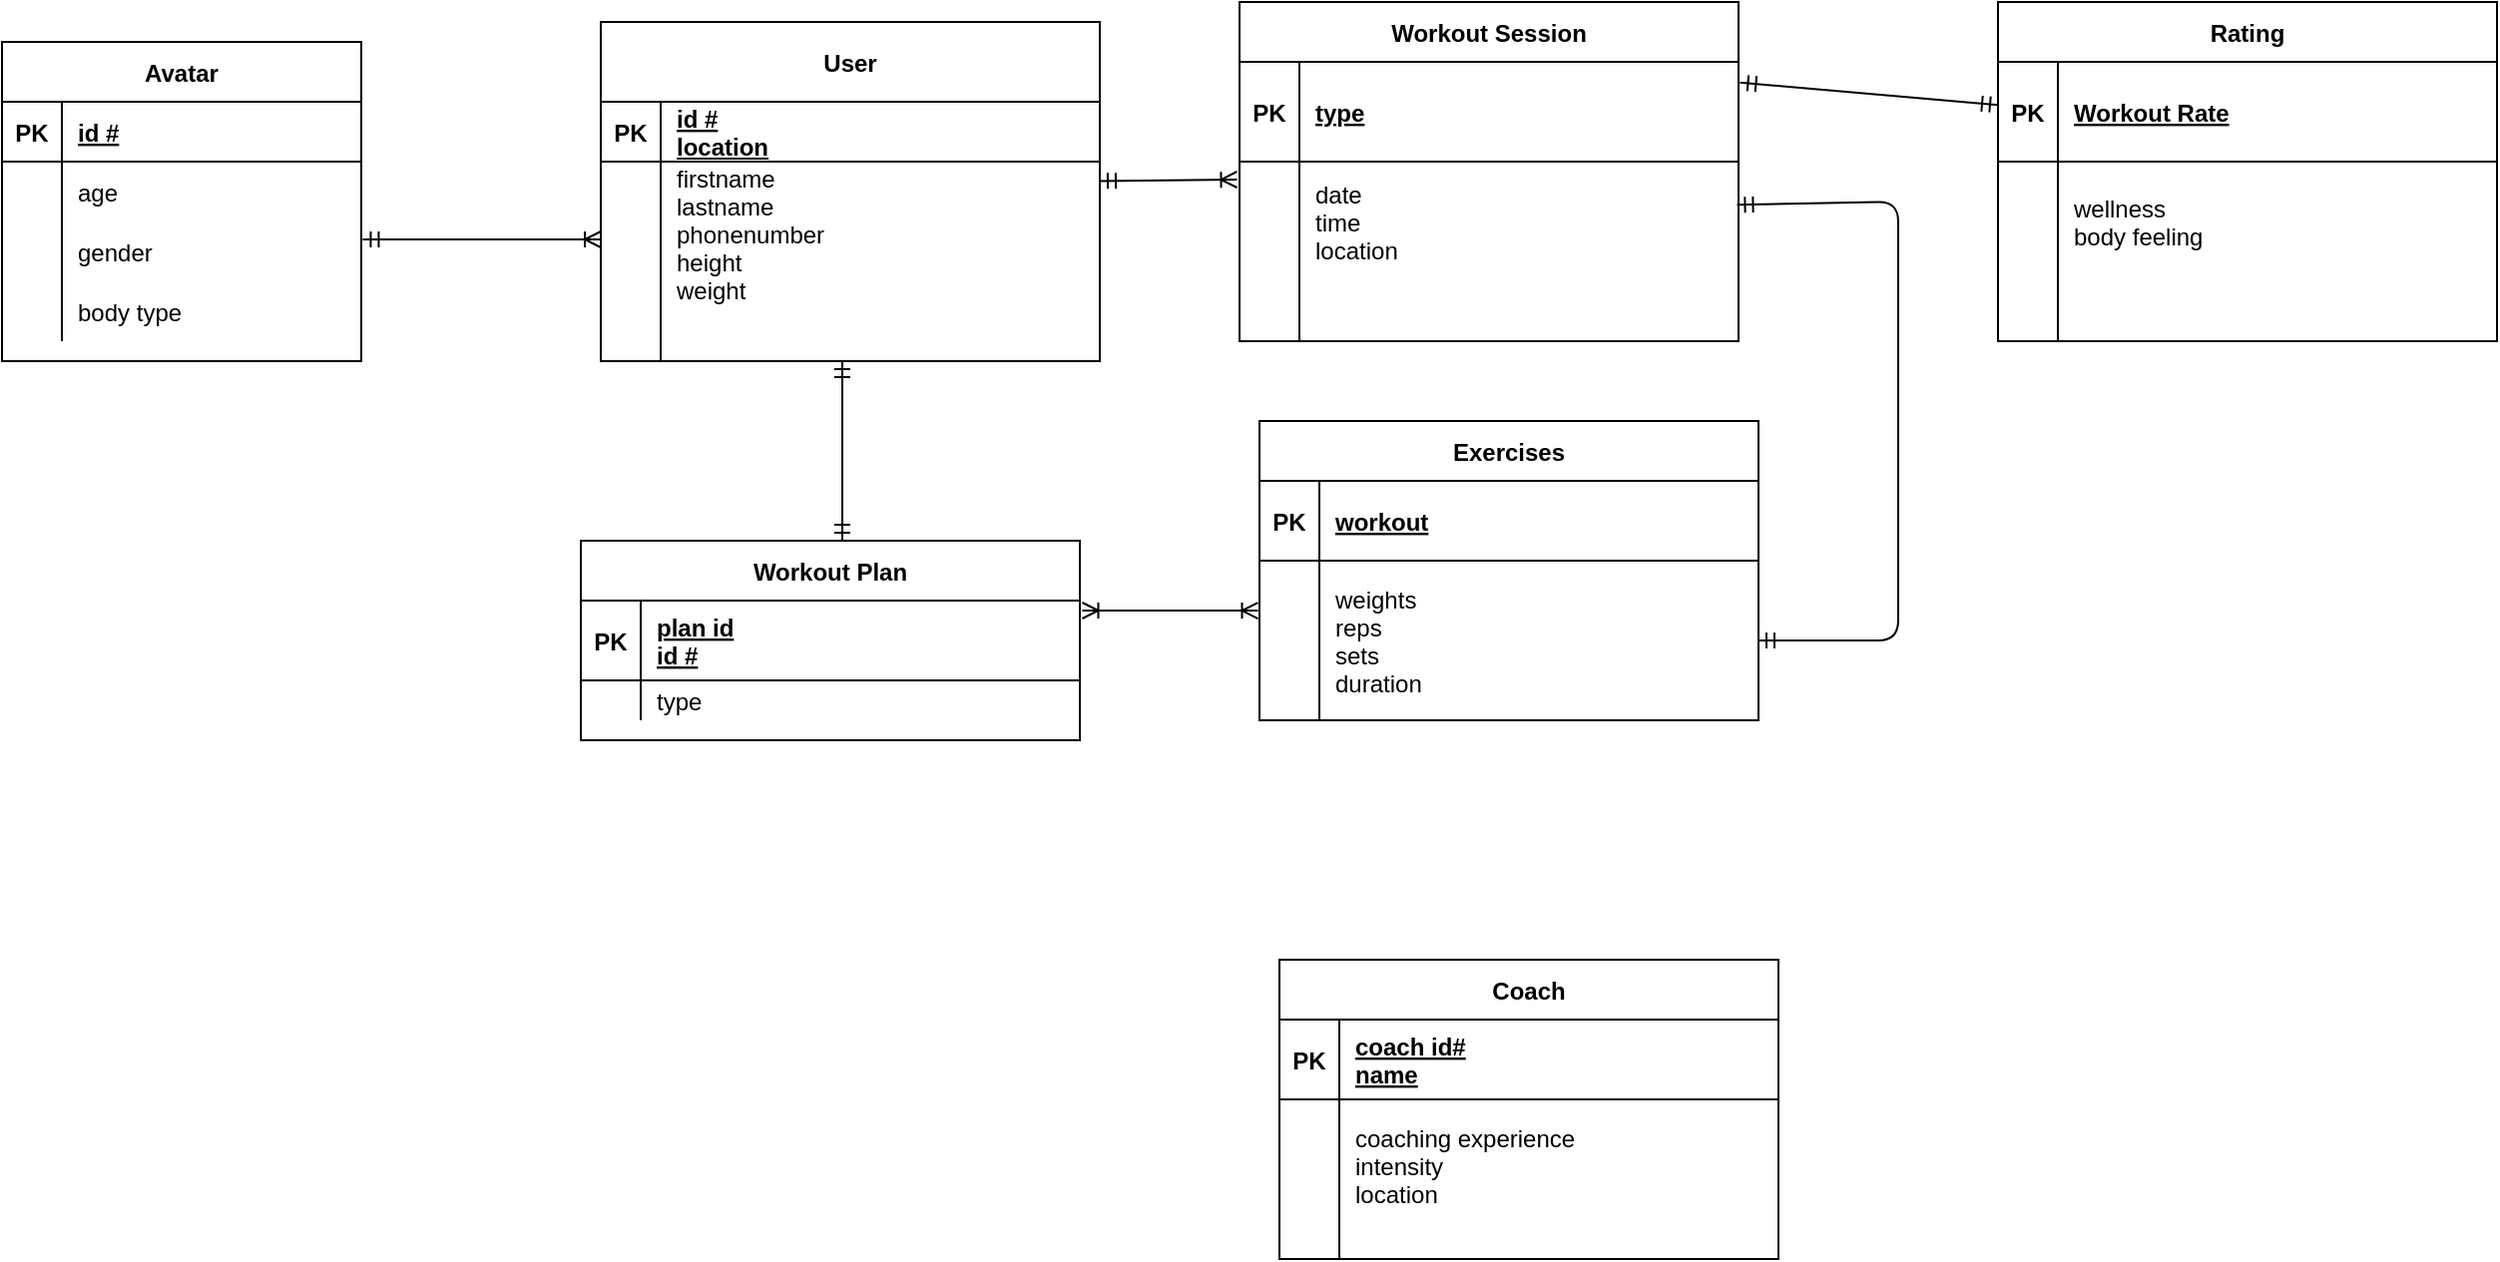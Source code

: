 <mxfile version="14.1.8" type="device"><diagram id="R2lEEEUBdFMjLlhIrx00" name="Page-1"><mxGraphModel dx="1618" dy="482" grid="1" gridSize="10" guides="1" tooltips="1" connect="1" arrows="1" fold="1" page="1" pageScale="1" pageWidth="850" pageHeight="1100" math="0" shadow="0" extFonts="Permanent Marker^https://fonts.googleapis.com/css?family=Permanent+Marker"><root><mxCell id="0"/><mxCell id="1" parent="0"/><mxCell id="C-vyLk0tnHw3VtMMgP7b-2" value="Workout Session" style="shape=table;startSize=30;container=1;collapsible=1;childLayout=tableLayout;fixedRows=1;rowLines=0;fontStyle=1;align=center;resizeLast=1;" parent="1" vertex="1"><mxGeometry x="450" y="120" width="250" height="170" as="geometry"/></mxCell><mxCell id="C-vyLk0tnHw3VtMMgP7b-3" value="" style="shape=partialRectangle;collapsible=0;dropTarget=0;pointerEvents=0;fillColor=none;points=[[0,0.5],[1,0.5]];portConstraint=eastwest;top=0;left=0;right=0;bottom=1;" parent="C-vyLk0tnHw3VtMMgP7b-2" vertex="1"><mxGeometry y="30" width="250" height="50" as="geometry"/></mxCell><mxCell id="C-vyLk0tnHw3VtMMgP7b-4" value="PK" style="shape=partialRectangle;overflow=hidden;connectable=0;fillColor=none;top=0;left=0;bottom=0;right=0;fontStyle=1;" parent="C-vyLk0tnHw3VtMMgP7b-3" vertex="1"><mxGeometry width="30" height="50" as="geometry"/></mxCell><mxCell id="C-vyLk0tnHw3VtMMgP7b-5" value="type" style="shape=partialRectangle;overflow=hidden;connectable=0;fillColor=none;top=0;left=0;bottom=0;right=0;align=left;spacingLeft=6;fontStyle=5;" parent="C-vyLk0tnHw3VtMMgP7b-3" vertex="1"><mxGeometry x="30" width="220" height="50" as="geometry"/></mxCell><mxCell id="C-vyLk0tnHw3VtMMgP7b-6" value="" style="shape=partialRectangle;collapsible=0;dropTarget=0;pointerEvents=0;fillColor=none;points=[[0,0.5],[1,0.5]];portConstraint=eastwest;top=0;left=0;right=0;bottom=0;" parent="C-vyLk0tnHw3VtMMgP7b-2" vertex="1"><mxGeometry y="80" width="250" height="60" as="geometry"/></mxCell><mxCell id="C-vyLk0tnHw3VtMMgP7b-7" value="" style="shape=partialRectangle;overflow=hidden;connectable=0;fillColor=none;top=0;left=0;bottom=0;right=0;" parent="C-vyLk0tnHw3VtMMgP7b-6" vertex="1"><mxGeometry width="30" height="60" as="geometry"/></mxCell><mxCell id="C-vyLk0tnHw3VtMMgP7b-8" value="date&#10;time&#10;location" style="shape=partialRectangle;overflow=hidden;connectable=0;fillColor=none;top=0;left=0;bottom=0;right=0;align=left;spacingLeft=6;" parent="C-vyLk0tnHw3VtMMgP7b-6" vertex="1"><mxGeometry x="30" width="220" height="60" as="geometry"/></mxCell><mxCell id="C-vyLk0tnHw3VtMMgP7b-9" value="" style="shape=partialRectangle;collapsible=0;dropTarget=0;pointerEvents=0;fillColor=none;points=[[0,0.5],[1,0.5]];portConstraint=eastwest;top=0;left=0;right=0;bottom=0;" parent="C-vyLk0tnHw3VtMMgP7b-2" vertex="1"><mxGeometry y="140" width="250" height="30" as="geometry"/></mxCell><mxCell id="C-vyLk0tnHw3VtMMgP7b-10" value="" style="shape=partialRectangle;overflow=hidden;connectable=0;fillColor=none;top=0;left=0;bottom=0;right=0;" parent="C-vyLk0tnHw3VtMMgP7b-9" vertex="1"><mxGeometry width="30" height="30" as="geometry"/></mxCell><mxCell id="C-vyLk0tnHw3VtMMgP7b-11" value="" style="shape=partialRectangle;overflow=hidden;connectable=0;fillColor=none;top=0;left=0;bottom=0;right=0;align=left;spacingLeft=6;" parent="C-vyLk0tnHw3VtMMgP7b-9" vertex="1"><mxGeometry x="30" width="220" height="30" as="geometry"/></mxCell><mxCell id="C-vyLk0tnHw3VtMMgP7b-13" value="Exercises" style="shape=table;startSize=30;container=1;collapsible=1;childLayout=tableLayout;fixedRows=1;rowLines=0;fontStyle=1;align=center;resizeLast=1;" parent="1" vertex="1"><mxGeometry x="460" y="330" width="250" height="150" as="geometry"/></mxCell><mxCell id="C-vyLk0tnHw3VtMMgP7b-14" value="" style="shape=partialRectangle;collapsible=0;dropTarget=0;pointerEvents=0;fillColor=none;points=[[0,0.5],[1,0.5]];portConstraint=eastwest;top=0;left=0;right=0;bottom=1;" parent="C-vyLk0tnHw3VtMMgP7b-13" vertex="1"><mxGeometry y="30" width="250" height="40" as="geometry"/></mxCell><mxCell id="C-vyLk0tnHw3VtMMgP7b-15" value="PK" style="shape=partialRectangle;overflow=hidden;connectable=0;fillColor=none;top=0;left=0;bottom=0;right=0;fontStyle=1;" parent="C-vyLk0tnHw3VtMMgP7b-14" vertex="1"><mxGeometry width="30" height="40" as="geometry"/></mxCell><mxCell id="C-vyLk0tnHw3VtMMgP7b-16" value="workout" style="shape=partialRectangle;overflow=hidden;connectable=0;fillColor=none;top=0;left=0;bottom=0;right=0;align=left;spacingLeft=6;fontStyle=5;" parent="C-vyLk0tnHw3VtMMgP7b-14" vertex="1"><mxGeometry x="30" width="220" height="40" as="geometry"/></mxCell><mxCell id="C-vyLk0tnHw3VtMMgP7b-20" value="" style="shape=partialRectangle;collapsible=0;dropTarget=0;pointerEvents=0;fillColor=none;points=[[0,0.5],[1,0.5]];portConstraint=eastwest;top=0;left=0;right=0;bottom=0;" parent="C-vyLk0tnHw3VtMMgP7b-13" vertex="1"><mxGeometry y="70" width="250" height="80" as="geometry"/></mxCell><mxCell id="C-vyLk0tnHw3VtMMgP7b-21" value="" style="shape=partialRectangle;overflow=hidden;connectable=0;fillColor=none;top=0;left=0;bottom=0;right=0;" parent="C-vyLk0tnHw3VtMMgP7b-20" vertex="1"><mxGeometry width="30" height="80" as="geometry"/></mxCell><mxCell id="C-vyLk0tnHw3VtMMgP7b-22" value="weights&#10;reps&#10;sets&#10;duration" style="shape=partialRectangle;overflow=hidden;connectable=0;fillColor=none;top=0;left=0;bottom=0;right=0;align=left;spacingLeft=6;" parent="C-vyLk0tnHw3VtMMgP7b-20" vertex="1"><mxGeometry x="30" width="220" height="80" as="geometry"/></mxCell><mxCell id="C-vyLk0tnHw3VtMMgP7b-23" value="Workout Plan" style="shape=table;startSize=30;container=1;collapsible=1;childLayout=tableLayout;fixedRows=1;rowLines=0;fontStyle=1;align=center;resizeLast=1;" parent="1" vertex="1"><mxGeometry x="120" y="390" width="250" height="100" as="geometry"/></mxCell><mxCell id="C-vyLk0tnHw3VtMMgP7b-24" value="" style="shape=partialRectangle;collapsible=0;dropTarget=0;pointerEvents=0;fillColor=none;points=[[0,0.5],[1,0.5]];portConstraint=eastwest;top=0;left=0;right=0;bottom=1;" parent="C-vyLk0tnHw3VtMMgP7b-23" vertex="1"><mxGeometry y="30" width="250" height="40" as="geometry"/></mxCell><mxCell id="C-vyLk0tnHw3VtMMgP7b-25" value="PK" style="shape=partialRectangle;overflow=hidden;connectable=0;fillColor=none;top=0;left=0;bottom=0;right=0;fontStyle=1;" parent="C-vyLk0tnHw3VtMMgP7b-24" vertex="1"><mxGeometry width="30" height="40" as="geometry"/></mxCell><mxCell id="C-vyLk0tnHw3VtMMgP7b-26" value="plan id&#10;id #" style="shape=partialRectangle;overflow=hidden;connectable=0;fillColor=none;top=0;left=0;bottom=0;right=0;align=left;spacingLeft=6;fontStyle=5;" parent="C-vyLk0tnHw3VtMMgP7b-24" vertex="1"><mxGeometry x="30" width="220" height="40" as="geometry"/></mxCell><mxCell id="C-vyLk0tnHw3VtMMgP7b-27" value="" style="shape=partialRectangle;collapsible=0;dropTarget=0;pointerEvents=0;fillColor=none;points=[[0,0.5],[1,0.5]];portConstraint=eastwest;top=0;left=0;right=0;bottom=0;" parent="C-vyLk0tnHw3VtMMgP7b-23" vertex="1"><mxGeometry y="70" width="250" height="20" as="geometry"/></mxCell><mxCell id="C-vyLk0tnHw3VtMMgP7b-28" value="" style="shape=partialRectangle;overflow=hidden;connectable=0;fillColor=none;top=0;left=0;bottom=0;right=0;" parent="C-vyLk0tnHw3VtMMgP7b-27" vertex="1"><mxGeometry width="30" height="20" as="geometry"/></mxCell><mxCell id="C-vyLk0tnHw3VtMMgP7b-29" value="type" style="shape=partialRectangle;overflow=hidden;connectable=0;fillColor=none;top=0;left=0;bottom=0;right=0;align=left;spacingLeft=6;" parent="C-vyLk0tnHw3VtMMgP7b-27" vertex="1"><mxGeometry x="30" width="220" height="20" as="geometry"/></mxCell><mxCell id="RywKIjyu2BK2ixlG6i97-3" value="User" style="shape=table;startSize=40;container=1;collapsible=1;childLayout=tableLayout;fixedRows=1;rowLines=0;fontStyle=1;align=center;resizeLast=1;" parent="1" vertex="1"><mxGeometry x="130" y="130" width="250" height="170" as="geometry"/></mxCell><mxCell id="RywKIjyu2BK2ixlG6i97-4" value="" style="shape=partialRectangle;collapsible=0;dropTarget=0;pointerEvents=0;fillColor=none;points=[[0,0.5],[1,0.5]];portConstraint=eastwest;top=0;left=0;right=0;bottom=1;" parent="RywKIjyu2BK2ixlG6i97-3" vertex="1"><mxGeometry y="40" width="250" height="30" as="geometry"/></mxCell><mxCell id="RywKIjyu2BK2ixlG6i97-5" value="PK" style="shape=partialRectangle;overflow=hidden;connectable=0;fillColor=none;top=0;left=0;bottom=0;right=0;fontStyle=1;" parent="RywKIjyu2BK2ixlG6i97-4" vertex="1"><mxGeometry width="30" height="30" as="geometry"/></mxCell><mxCell id="RywKIjyu2BK2ixlG6i97-6" value="id #&#10;location" style="shape=partialRectangle;overflow=hidden;connectable=0;fillColor=none;top=0;left=0;bottom=0;right=0;align=left;spacingLeft=6;fontStyle=5;" parent="RywKIjyu2BK2ixlG6i97-4" vertex="1"><mxGeometry x="30" width="220" height="30" as="geometry"/></mxCell><mxCell id="RywKIjyu2BK2ixlG6i97-7" value="" style="shape=partialRectangle;collapsible=0;dropTarget=0;pointerEvents=0;fillColor=none;points=[[0,0.5],[1,0.5]];portConstraint=eastwest;top=0;left=0;right=0;bottom=0;" parent="RywKIjyu2BK2ixlG6i97-3" vertex="1"><mxGeometry y="70" width="250" height="100" as="geometry"/></mxCell><mxCell id="RywKIjyu2BK2ixlG6i97-8" value="" style="shape=partialRectangle;overflow=hidden;connectable=0;fillColor=none;top=0;left=0;bottom=0;right=0;" parent="RywKIjyu2BK2ixlG6i97-7" vertex="1"><mxGeometry width="30" height="100" as="geometry"/></mxCell><mxCell id="RywKIjyu2BK2ixlG6i97-9" value="firstname&#10;lastname&#10;phonenumber&#10;height&#10;weight&#10; &#10;" style="shape=partialRectangle;overflow=hidden;connectable=0;fillColor=none;top=0;left=0;bottom=0;right=0;align=left;spacingLeft=6;" parent="RywKIjyu2BK2ixlG6i97-7" vertex="1"><mxGeometry x="30" width="220" height="100" as="geometry"/></mxCell><mxCell id="RywKIjyu2BK2ixlG6i97-18" value="Coach" style="shape=table;startSize=30;container=1;collapsible=1;childLayout=tableLayout;fixedRows=1;rowLines=0;fontStyle=1;align=center;resizeLast=1;" parent="1" vertex="1"><mxGeometry x="470" y="600" width="250" height="150" as="geometry"/></mxCell><mxCell id="RywKIjyu2BK2ixlG6i97-19" value="" style="shape=partialRectangle;collapsible=0;dropTarget=0;pointerEvents=0;fillColor=none;points=[[0,0.5],[1,0.5]];portConstraint=eastwest;top=0;left=0;right=0;bottom=1;" parent="RywKIjyu2BK2ixlG6i97-18" vertex="1"><mxGeometry y="30" width="250" height="40" as="geometry"/></mxCell><mxCell id="RywKIjyu2BK2ixlG6i97-20" value="PK" style="shape=partialRectangle;overflow=hidden;connectable=0;fillColor=none;top=0;left=0;bottom=0;right=0;fontStyle=1;" parent="RywKIjyu2BK2ixlG6i97-19" vertex="1"><mxGeometry width="30" height="40" as="geometry"/></mxCell><mxCell id="RywKIjyu2BK2ixlG6i97-21" value="coach id#&#10;name" style="shape=partialRectangle;overflow=hidden;connectable=0;fillColor=none;top=0;left=0;bottom=0;right=0;align=left;spacingLeft=6;fontStyle=5;" parent="RywKIjyu2BK2ixlG6i97-19" vertex="1"><mxGeometry x="30" width="220" height="40" as="geometry"/></mxCell><mxCell id="RywKIjyu2BK2ixlG6i97-22" value="" style="shape=partialRectangle;collapsible=0;dropTarget=0;pointerEvents=0;fillColor=none;points=[[0,0.5],[1,0.5]];portConstraint=eastwest;top=0;left=0;right=0;bottom=0;" parent="RywKIjyu2BK2ixlG6i97-18" vertex="1"><mxGeometry y="70" width="250" height="80" as="geometry"/></mxCell><mxCell id="RywKIjyu2BK2ixlG6i97-23" value="" style="shape=partialRectangle;overflow=hidden;connectable=0;fillColor=none;top=0;left=0;bottom=0;right=0;" parent="RywKIjyu2BK2ixlG6i97-22" vertex="1"><mxGeometry width="30" height="80" as="geometry"/></mxCell><mxCell id="RywKIjyu2BK2ixlG6i97-24" value="coaching experience&#10;intensity&#10;location&#10;" style="shape=partialRectangle;overflow=hidden;connectable=0;fillColor=none;top=0;left=0;bottom=0;right=0;align=left;spacingLeft=6;" parent="RywKIjyu2BK2ixlG6i97-22" vertex="1"><mxGeometry x="30" width="220" height="80" as="geometry"/></mxCell><mxCell id="RywKIjyu2BK2ixlG6i97-25" value="Avatar" style="shape=table;startSize=30;container=1;collapsible=1;childLayout=tableLayout;fixedRows=1;rowLines=0;fontStyle=1;align=center;resizeLast=1;" parent="1" vertex="1"><mxGeometry x="-170" y="140" width="180" height="160" as="geometry"/></mxCell><mxCell id="RywKIjyu2BK2ixlG6i97-26" value="" style="shape=partialRectangle;collapsible=0;dropTarget=0;pointerEvents=0;fillColor=none;top=0;left=0;bottom=1;right=0;points=[[0,0.5],[1,0.5]];portConstraint=eastwest;" parent="RywKIjyu2BK2ixlG6i97-25" vertex="1"><mxGeometry y="30" width="180" height="30" as="geometry"/></mxCell><mxCell id="RywKIjyu2BK2ixlG6i97-27" value="PK" style="shape=partialRectangle;connectable=0;fillColor=none;top=0;left=0;bottom=0;right=0;fontStyle=1;overflow=hidden;" parent="RywKIjyu2BK2ixlG6i97-26" vertex="1"><mxGeometry width="30" height="30" as="geometry"/></mxCell><mxCell id="RywKIjyu2BK2ixlG6i97-28" value="id #" style="shape=partialRectangle;connectable=0;fillColor=none;top=0;left=0;bottom=0;right=0;align=left;spacingLeft=6;fontStyle=5;overflow=hidden;" parent="RywKIjyu2BK2ixlG6i97-26" vertex="1"><mxGeometry x="30" width="150" height="30" as="geometry"/></mxCell><mxCell id="RywKIjyu2BK2ixlG6i97-29" value="" style="shape=partialRectangle;collapsible=0;dropTarget=0;pointerEvents=0;fillColor=none;top=0;left=0;bottom=0;right=0;points=[[0,0.5],[1,0.5]];portConstraint=eastwest;" parent="RywKIjyu2BK2ixlG6i97-25" vertex="1"><mxGeometry y="60" width="180" height="30" as="geometry"/></mxCell><mxCell id="RywKIjyu2BK2ixlG6i97-30" value="" style="shape=partialRectangle;connectable=0;fillColor=none;top=0;left=0;bottom=0;right=0;editable=1;overflow=hidden;" parent="RywKIjyu2BK2ixlG6i97-29" vertex="1"><mxGeometry width="30" height="30" as="geometry"/></mxCell><mxCell id="RywKIjyu2BK2ixlG6i97-31" value="age" style="shape=partialRectangle;connectable=0;fillColor=none;top=0;left=0;bottom=0;right=0;align=left;spacingLeft=6;overflow=hidden;" parent="RywKIjyu2BK2ixlG6i97-29" vertex="1"><mxGeometry x="30" width="150" height="30" as="geometry"/></mxCell><mxCell id="RywKIjyu2BK2ixlG6i97-32" value="" style="shape=partialRectangle;collapsible=0;dropTarget=0;pointerEvents=0;fillColor=none;top=0;left=0;bottom=0;right=0;points=[[0,0.5],[1,0.5]];portConstraint=eastwest;" parent="RywKIjyu2BK2ixlG6i97-25" vertex="1"><mxGeometry y="90" width="180" height="30" as="geometry"/></mxCell><mxCell id="RywKIjyu2BK2ixlG6i97-33" value="" style="shape=partialRectangle;connectable=0;fillColor=none;top=0;left=0;bottom=0;right=0;editable=1;overflow=hidden;" parent="RywKIjyu2BK2ixlG6i97-32" vertex="1"><mxGeometry width="30" height="30" as="geometry"/></mxCell><mxCell id="RywKIjyu2BK2ixlG6i97-34" value="gender" style="shape=partialRectangle;connectable=0;fillColor=none;top=0;left=0;bottom=0;right=0;align=left;spacingLeft=6;overflow=hidden;" parent="RywKIjyu2BK2ixlG6i97-32" vertex="1"><mxGeometry x="30" width="150" height="30" as="geometry"/></mxCell><mxCell id="RywKIjyu2BK2ixlG6i97-35" value="" style="shape=partialRectangle;collapsible=0;dropTarget=0;pointerEvents=0;fillColor=none;top=0;left=0;bottom=0;right=0;points=[[0,0.5],[1,0.5]];portConstraint=eastwest;" parent="RywKIjyu2BK2ixlG6i97-25" vertex="1"><mxGeometry y="120" width="180" height="30" as="geometry"/></mxCell><mxCell id="RywKIjyu2BK2ixlG6i97-36" value="" style="shape=partialRectangle;connectable=0;fillColor=none;top=0;left=0;bottom=0;right=0;editable=1;overflow=hidden;" parent="RywKIjyu2BK2ixlG6i97-35" vertex="1"><mxGeometry width="30" height="30" as="geometry"/></mxCell><mxCell id="RywKIjyu2BK2ixlG6i97-37" value="body type " style="shape=partialRectangle;connectable=0;fillColor=none;top=0;left=0;bottom=0;right=0;align=left;spacingLeft=6;overflow=hidden;" parent="RywKIjyu2BK2ixlG6i97-35" vertex="1"><mxGeometry x="30" width="150" height="30" as="geometry"/></mxCell><mxCell id="O9YNBgfvLKQ_14a1jt9Y-3" value="" style="endArrow=ERoneToMany;html=1;entryX=-0.005;entryY=0.15;entryDx=0;entryDy=0;entryPerimeter=0;exitX=1;exitY=0.097;exitDx=0;exitDy=0;exitPerimeter=0;endFill=0;startArrow=ERmandOne;startFill=0;" edge="1" parent="1" source="RywKIjyu2BK2ixlG6i97-7" target="C-vyLk0tnHw3VtMMgP7b-6"><mxGeometry width="50" height="50" relative="1" as="geometry"><mxPoint x="370" y="270" as="sourcePoint"/><mxPoint x="420" y="220" as="targetPoint"/></mxGeometry></mxCell><mxCell id="O9YNBgfvLKQ_14a1jt9Y-4" value="" style="endArrow=ERmandOne;html=1;endFill=0;startArrow=ERmandOne;startFill=0;" edge="1" parent="1"><mxGeometry width="50" height="50" relative="1" as="geometry"><mxPoint x="251" y="390" as="sourcePoint"/><mxPoint x="251" y="300" as="targetPoint"/></mxGeometry></mxCell><mxCell id="O9YNBgfvLKQ_14a1jt9Y-6" value="" style="endArrow=ERmandOne;html=1;entryX=0.997;entryY=0.361;entryDx=0;entryDy=0;entryPerimeter=0;exitX=1;exitY=0.5;exitDx=0;exitDy=0;endFill=0;startArrow=ERmandOne;startFill=0;" edge="1" parent="1" source="C-vyLk0tnHw3VtMMgP7b-20" target="C-vyLk0tnHw3VtMMgP7b-6"><mxGeometry width="50" height="50" relative="1" as="geometry"><mxPoint x="760" y="430" as="sourcePoint"/><mxPoint x="760" y="220" as="targetPoint"/><Array as="points"><mxPoint x="780" y="440"/><mxPoint x="780" y="400"/><mxPoint x="780" y="330"/><mxPoint x="780" y="220"/></Array></mxGeometry></mxCell><mxCell id="O9YNBgfvLKQ_14a1jt9Y-7" value="" style="endArrow=ERoneToMany;html=1;entryX=-0.003;entryY=0.313;entryDx=0;entryDy=0;entryPerimeter=0;exitX=1.005;exitY=0.125;exitDx=0;exitDy=0;exitPerimeter=0;endFill=0;startArrow=ERoneToMany;startFill=0;" edge="1" parent="1" source="C-vyLk0tnHw3VtMMgP7b-24" target="C-vyLk0tnHw3VtMMgP7b-20"><mxGeometry width="50" height="50" relative="1" as="geometry"><mxPoint x="370" y="420" as="sourcePoint"/><mxPoint x="420" y="370" as="targetPoint"/></mxGeometry></mxCell><mxCell id="O9YNBgfvLKQ_14a1jt9Y-11" value="" style="endArrow=ERoneToMany;html=1;entryX=0;entryY=0.39;entryDx=0;entryDy=0;entryPerimeter=0;exitX=1.004;exitY=0.3;exitDx=0;exitDy=0;exitPerimeter=0;endFill=0;startArrow=ERmandOne;startFill=0;" edge="1" parent="1" source="RywKIjyu2BK2ixlG6i97-32" target="RywKIjyu2BK2ixlG6i97-7"><mxGeometry width="50" height="50" relative="1" as="geometry"><mxPoint x="40" y="240" as="sourcePoint"/><mxPoint x="90" y="190" as="targetPoint"/></mxGeometry></mxCell><mxCell id="O9YNBgfvLKQ_14a1jt9Y-12" value="" style="endArrow=ERmandOne;html=1;entryX=0;entryY=0.396;entryDx=0;entryDy=0;entryPerimeter=0;exitX=1.003;exitY=0.207;exitDx=0;exitDy=0;exitPerimeter=0;startArrow=ERmandOne;startFill=0;endFill=0;" edge="1" parent="1" source="C-vyLk0tnHw3VtMMgP7b-3"><mxGeometry width="50" height="50" relative="1" as="geometry"><mxPoint x="740" y="205" as="sourcePoint"/><mxPoint x="830" y="171.68" as="targetPoint"/></mxGeometry></mxCell><mxCell id="O9YNBgfvLKQ_14a1jt9Y-13" value="Rating" style="shape=table;startSize=30;container=1;collapsible=1;childLayout=tableLayout;fixedRows=1;rowLines=0;fontStyle=1;align=center;resizeLast=1;" vertex="1" parent="1"><mxGeometry x="830" y="120" width="250" height="170" as="geometry"/></mxCell><mxCell id="O9YNBgfvLKQ_14a1jt9Y-14" value="" style="shape=partialRectangle;collapsible=0;dropTarget=0;pointerEvents=0;fillColor=none;points=[[0,0.5],[1,0.5]];portConstraint=eastwest;top=0;left=0;right=0;bottom=1;" vertex="1" parent="O9YNBgfvLKQ_14a1jt9Y-13"><mxGeometry y="30" width="250" height="50" as="geometry"/></mxCell><mxCell id="O9YNBgfvLKQ_14a1jt9Y-15" value="PK" style="shape=partialRectangle;overflow=hidden;connectable=0;fillColor=none;top=0;left=0;bottom=0;right=0;fontStyle=1;" vertex="1" parent="O9YNBgfvLKQ_14a1jt9Y-14"><mxGeometry width="30" height="50" as="geometry"/></mxCell><mxCell id="O9YNBgfvLKQ_14a1jt9Y-16" value="Workout Rate" style="shape=partialRectangle;overflow=hidden;connectable=0;fillColor=none;top=0;left=0;bottom=0;right=0;align=left;spacingLeft=6;fontStyle=5;" vertex="1" parent="O9YNBgfvLKQ_14a1jt9Y-14"><mxGeometry x="30" width="220" height="50" as="geometry"/></mxCell><mxCell id="O9YNBgfvLKQ_14a1jt9Y-17" value="" style="shape=partialRectangle;collapsible=0;dropTarget=0;pointerEvents=0;fillColor=none;points=[[0,0.5],[1,0.5]];portConstraint=eastwest;top=0;left=0;right=0;bottom=0;" vertex="1" parent="O9YNBgfvLKQ_14a1jt9Y-13"><mxGeometry y="80" width="250" height="60" as="geometry"/></mxCell><mxCell id="O9YNBgfvLKQ_14a1jt9Y-18" value="" style="shape=partialRectangle;overflow=hidden;connectable=0;fillColor=none;top=0;left=0;bottom=0;right=0;" vertex="1" parent="O9YNBgfvLKQ_14a1jt9Y-17"><mxGeometry width="30" height="60" as="geometry"/></mxCell><mxCell id="O9YNBgfvLKQ_14a1jt9Y-19" value="wellness&#10;body feeling" style="shape=partialRectangle;overflow=hidden;connectable=0;fillColor=none;top=0;left=0;bottom=0;right=0;align=left;spacingLeft=6;" vertex="1" parent="O9YNBgfvLKQ_14a1jt9Y-17"><mxGeometry x="30" width="220" height="60" as="geometry"/></mxCell><mxCell id="O9YNBgfvLKQ_14a1jt9Y-20" value="" style="shape=partialRectangle;collapsible=0;dropTarget=0;pointerEvents=0;fillColor=none;points=[[0,0.5],[1,0.5]];portConstraint=eastwest;top=0;left=0;right=0;bottom=0;" vertex="1" parent="O9YNBgfvLKQ_14a1jt9Y-13"><mxGeometry y="140" width="250" height="30" as="geometry"/></mxCell><mxCell id="O9YNBgfvLKQ_14a1jt9Y-21" value="" style="shape=partialRectangle;overflow=hidden;connectable=0;fillColor=none;top=0;left=0;bottom=0;right=0;" vertex="1" parent="O9YNBgfvLKQ_14a1jt9Y-20"><mxGeometry width="30" height="30" as="geometry"/></mxCell><mxCell id="O9YNBgfvLKQ_14a1jt9Y-22" value="" style="shape=partialRectangle;overflow=hidden;connectable=0;fillColor=none;top=0;left=0;bottom=0;right=0;align=left;spacingLeft=6;" vertex="1" parent="O9YNBgfvLKQ_14a1jt9Y-20"><mxGeometry x="30" width="220" height="30" as="geometry"/></mxCell></root></mxGraphModel></diagram></mxfile>